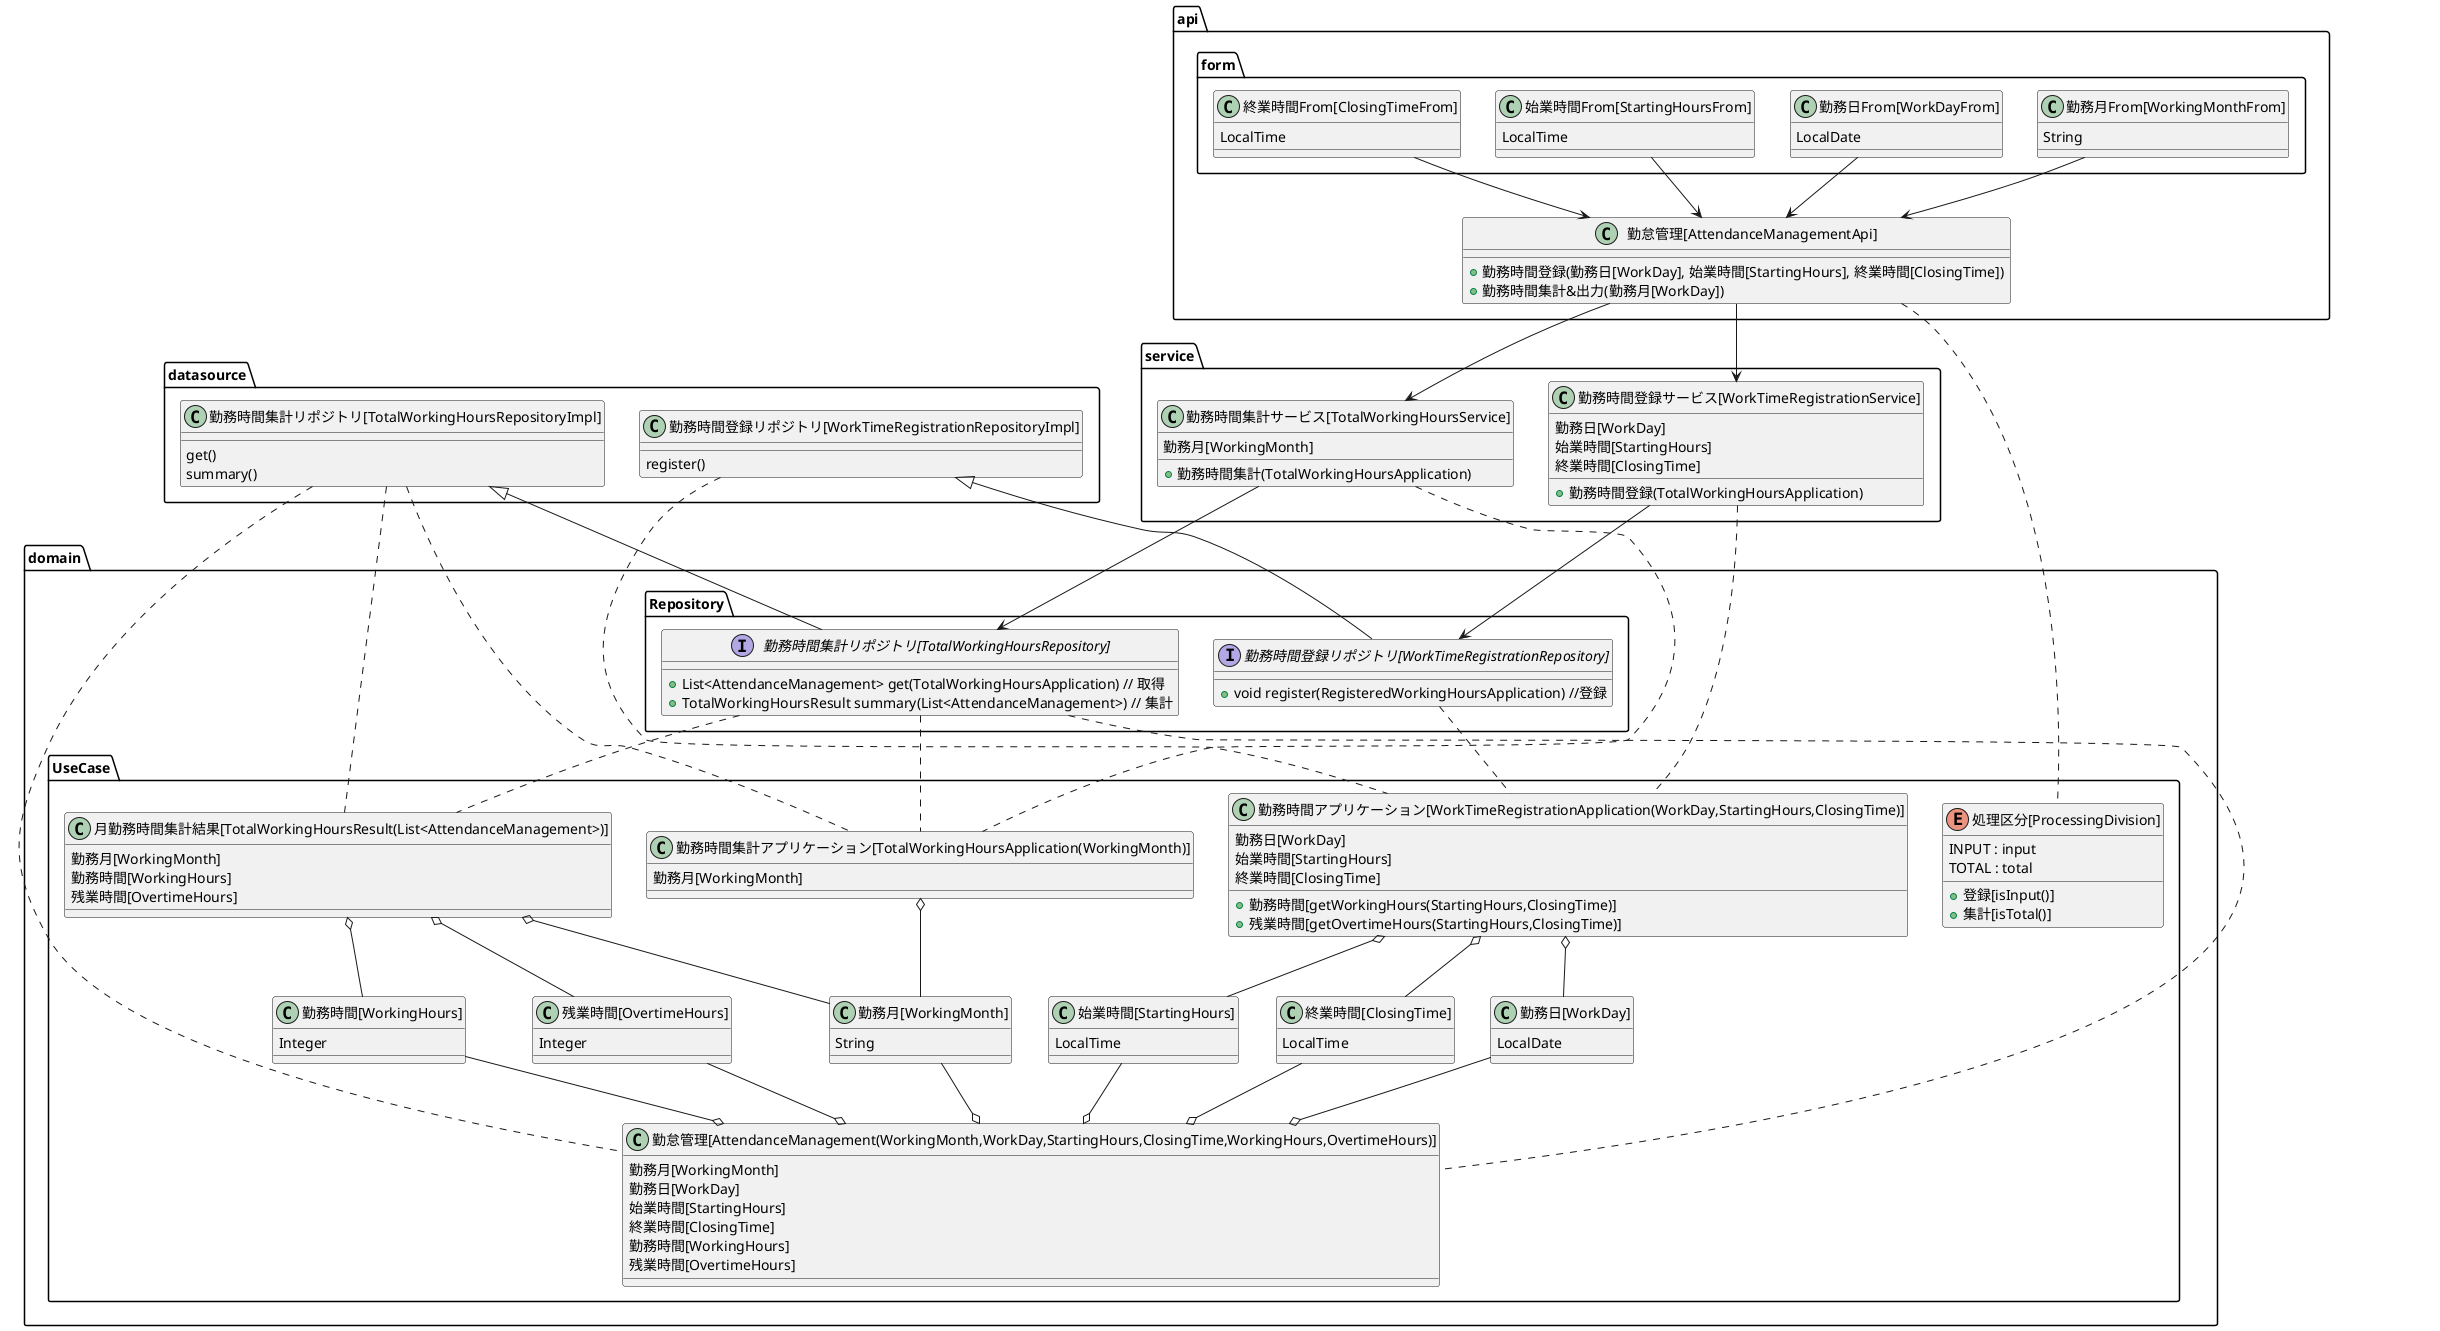 @startuml

package api {
    package form {
        class "勤務月From[WorkingMonthFrom]" as WorkingMonthFrom {
            String
        }
        class "勤務日From[WorkDayFrom]" as WorkDayFrom {
            LocalDate
        }
        class "始業時間From[StartingHoursFrom]" as StartingHoursFrom {
            LocalTime
        }
        class "終業時間From[ClosingTimeFrom]" as ClosingTimeFrom {
            LocalTime
        }
    }

    class "勤怠管理[AttendanceManagementApi]" as AttendanceManagementApi {
        +勤務時間登録(勤務日[WorkDay], 始業時間[StartingHours], 終業時間[ClosingTime])
        +勤務時間集計&出力(勤務月[WorkDay])
    }

    WorkingMonthFrom -do-> AttendanceManagementApi
    WorkDayFrom -do-> AttendanceManagementApi
    StartingHoursFrom -do-> AttendanceManagementApi
    ClosingTimeFrom -do-> AttendanceManagementApi

}

package service {

    class "勤務時間集計サービス[TotalWorkingHoursService]" as TotalWorkingHoursService {
        勤務月[WorkingMonth]
        +勤務時間集計(TotalWorkingHoursApplication)
    }

    class "勤務時間登録サービス[WorkTimeRegistrationService]" as WorkTimeRegistrationService {
        勤務日[WorkDay]
        始業時間[StartingHours]
        終業時間[ClosingTime]
        +勤務時間登録(TotalWorkingHoursApplication)
    }

}

AttendanceManagementApi -do-> TotalWorkingHoursService
AttendanceManagementApi -do-> WorkTimeRegistrationService


package domain {

    package UseCase {
        class "勤務時間集計アプリケーション[TotalWorkingHoursApplication(WorkingMonth)]" as TotalWorkingHoursApplication {
            勤務月[WorkingMonth]
        }

        class "月勤務時間集計結果[TotalWorkingHoursResult(List<AttendanceManagement>)]" as TotalWorkingHoursResult {
            勤務月[WorkingMonth]
            勤務時間[WorkingHours]
            残業時間[OvertimeHours]
        }

        class "勤務月[WorkingMonth]" as WorkingMonth {
            String
        }
        class "勤務時間[WorkingHours]" as WorkingHours {
            Integer
        }
        class "残業時間[OvertimeHours]" as OvertimeHours {
            Integer
        }

        TotalWorkingHoursApplication o-- WorkingMonth
        TotalWorkingHoursResult o-- WorkingMonth
        TotalWorkingHoursResult o-- WorkingHours
        TotalWorkingHoursResult o-- OvertimeHours

        class "勤務時間アプリケーション[WorkTimeRegistrationApplication(WorkDay,StartingHours,ClosingTime)]" as WorkTimeRegistrationApplication {
            勤務日[WorkDay]
            始業時間[StartingHours]
            終業時間[ClosingTime]
            +勤務時間[getWorkingHours(StartingHours,ClosingTime)]
            +残業時間[getOvertimeHours(StartingHours,ClosingTime)]
        }

        class "始業時間[StartingHours]" as StartingHours {
            LocalTime
        }
        class "終業時間[ClosingTime]" as ClosingTime {
            LocalTime
        }
        class "勤務日[WorkDay]" as WorkDay {
            LocalDate
        }

        WorkTimeRegistrationApplication o-do- ClosingTime
        WorkTimeRegistrationApplication o-do- StartingHours
        WorkTimeRegistrationApplication o-do- WorkDay

        class "勤怠管理[AttendanceManagement(WorkingMonth,WorkDay,StartingHours,ClosingTime,WorkingHours,OvertimeHours)]" as AttendanceManagement {
            勤務月[WorkingMonth]
            勤務日[WorkDay]
            始業時間[StartingHours]
            終業時間[ClosingTime]
            勤務時間[WorkingHours]
            残業時間[OvertimeHours]
        }

        OvertimeHours -do-o AttendanceManagement
        WorkingHours -do-o AttendanceManagement
        ClosingTime -do-o AttendanceManagement
        StartingHours -do-o AttendanceManagement
        WorkDay -do-o AttendanceManagement
        WorkingMonth -do-o AttendanceManagement

        enum "処理区分[ProcessingDivision]" as ProcessingDivision {
            INPUT : input
            TOTAL : total
            +登録[isInput()]
            +集計[isTotal()]
        }

    }
    package Repository {

        interface "勤務時間集計リポジトリ[TotalWorkingHoursRepository]" as TotalWorkingHoursRepository {
            + List<AttendanceManagement> get(TotalWorkingHoursApplication) // 取得
            + TotalWorkingHoursResult summary(List<AttendanceManagement>) // 集計
        }

        interface "勤務時間登録リポジトリ[WorkTimeRegistrationRepository]" as WorkTimeRegistrationRepository {
            + void register(RegisteredWorkingHoursApplication) //登録
        }
    }

    TotalWorkingHoursRepository .do. TotalWorkingHoursApplication
    TotalWorkingHoursRepository .do. TotalWorkingHoursResult
    TotalWorkingHoursRepository .do. AttendanceManagement

    WorkTimeRegistrationRepository .do. WorkTimeRegistrationApplication

}

WorkTimeRegistrationService -do-> WorkTimeRegistrationRepository
WorkTimeRegistrationService .do. WorkTimeRegistrationApplication
TotalWorkingHoursService -do-> TotalWorkingHoursRepository
TotalWorkingHoursService .do. TotalWorkingHoursApplication

AttendanceManagementApi .do. ProcessingDivision

package datasource {

    class "勤務時間登録リポジトリ[WorkTimeRegistrationRepositoryImpl]"  as WorkTimeRegistrationRepositoryImpl {
        register()
    }

    class "勤務時間集計リポジトリ[TotalWorkingHoursRepositoryImpl]" as TotalWorkingHoursRepositoryImpl {
        get()
        summary()
    }

}

WorkTimeRegistrationRepositoryImpl <|-- WorkTimeRegistrationRepository
TotalWorkingHoursRepositoryImpl <|-- TotalWorkingHoursRepository

WorkTimeRegistrationRepositoryImpl .. WorkTimeRegistrationApplication
TotalWorkingHoursRepositoryImpl .. TotalWorkingHoursApplication
TotalWorkingHoursRepositoryImpl .. TotalWorkingHoursResult
TotalWorkingHoursRepositoryImpl .. AttendanceManagement


@enduml
